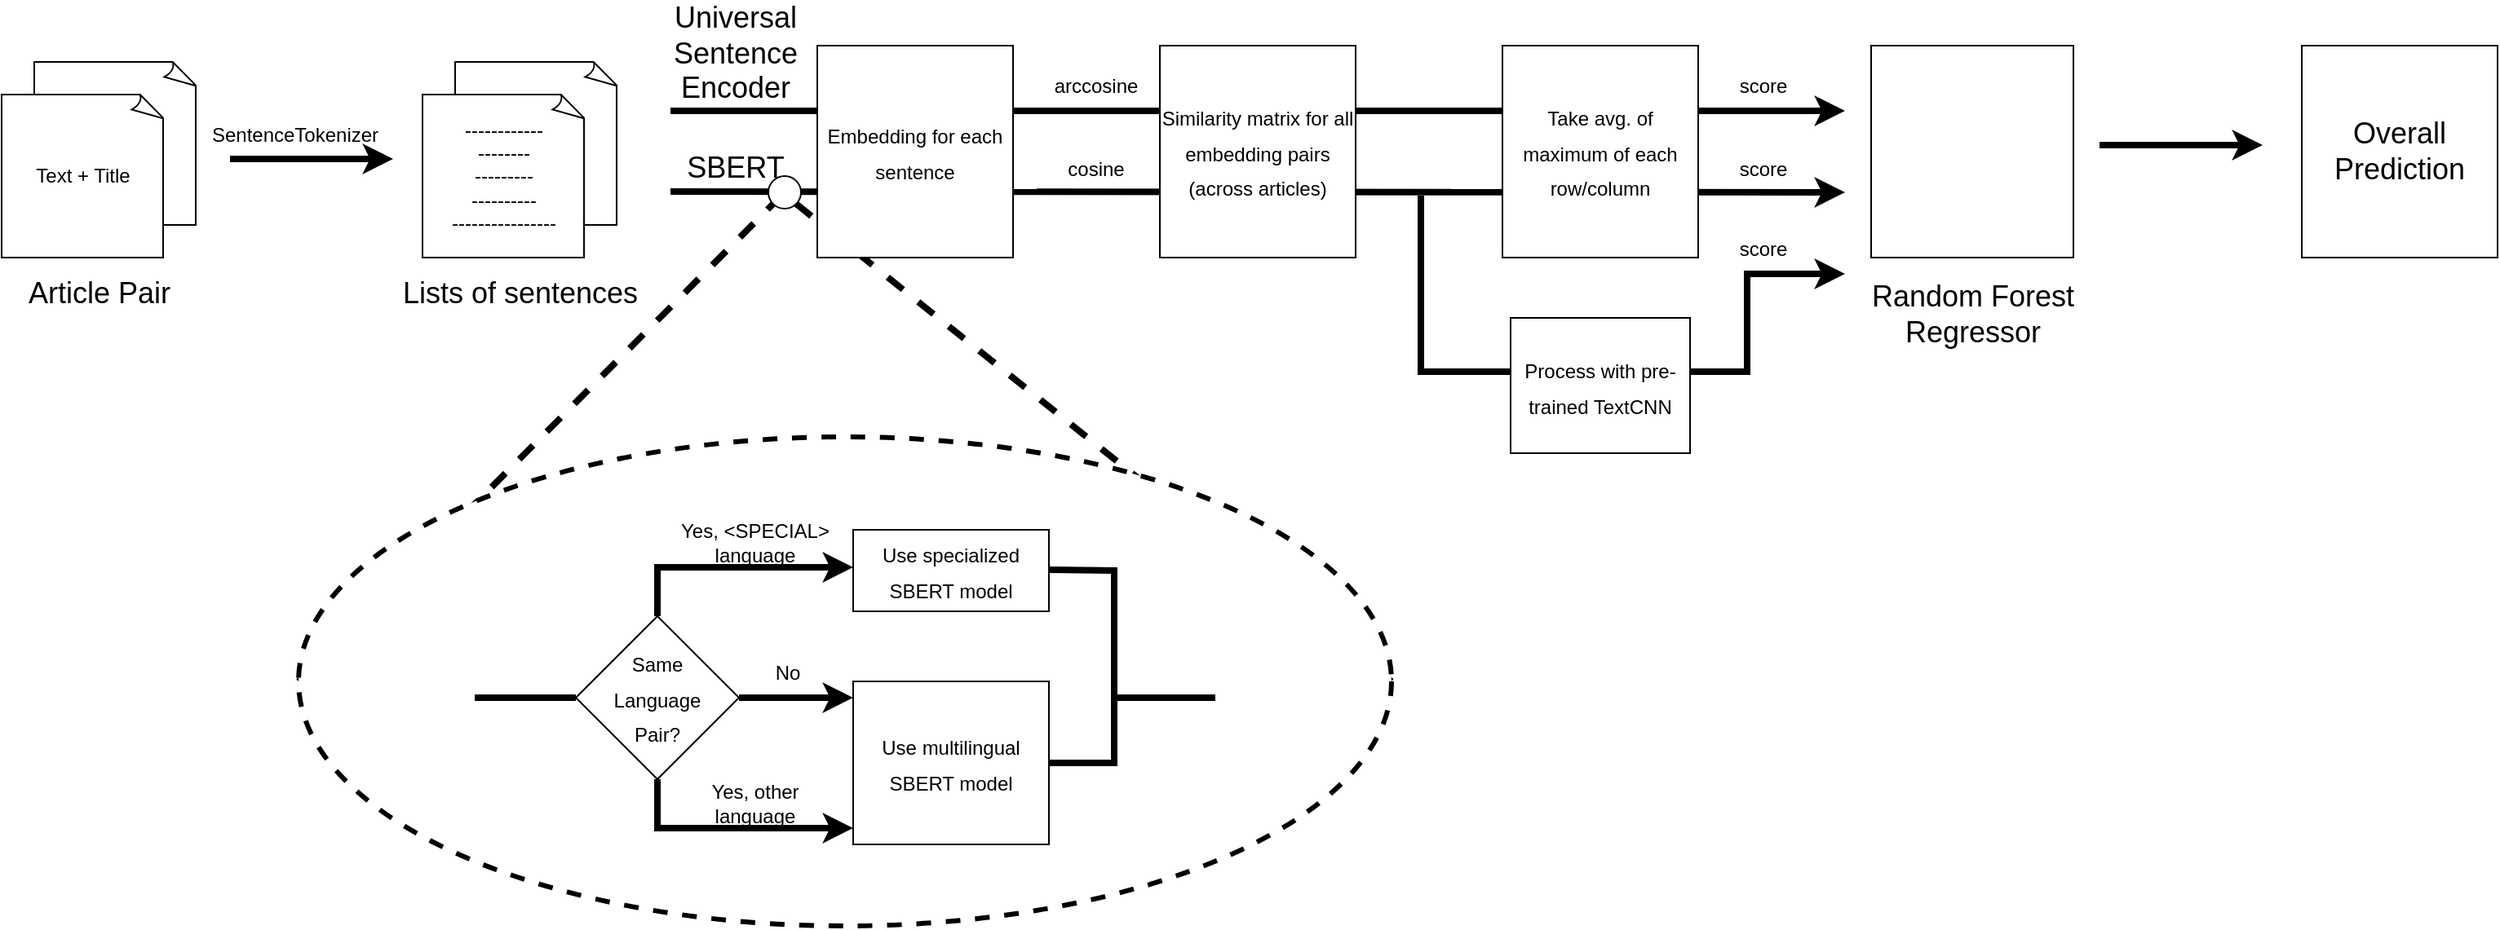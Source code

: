 <mxfile version="16.2.4" type="device"><diagram id="3jyoV97WBtWP8h8tmBDR" name="Page-1"><mxGraphModel dx="1673" dy="846" grid="1" gridSize="10" guides="1" tooltips="1" connect="1" arrows="1" fold="1" page="1" pageScale="1" pageWidth="850" pageHeight="1100" math="0" shadow="0"><root><mxCell id="0"/><mxCell id="1" parent="0"/><mxCell id="McUhrwGR8XRt8bvhq0xG-64" value="" style="endArrow=none;html=1;rounded=0;fontSize=18;strokeWidth=4;entryX=1;entryY=1;entryDx=0;entryDy=0;exitX=1;exitY=0.5;exitDx=0;exitDy=0;dashed=1;fillColor=#fad9d5;strokeColor=#000000;" parent="1" source="McUhrwGR8XRt8bvhq0xG-62" target="McUhrwGR8XRt8bvhq0xG-60" edge="1"><mxGeometry width="50" height="50" relative="1" as="geometry"><mxPoint x="312" y="600" as="sourcePoint"/><mxPoint x="602.929" y="307.071" as="targetPoint"/></mxGeometry></mxCell><mxCell id="McUhrwGR8XRt8bvhq0xG-63" value="" style="endArrow=none;html=1;rounded=0;fontSize=18;strokeWidth=4;entryX=0;entryY=1;entryDx=0;entryDy=0;exitX=0;exitY=0.5;exitDx=0;exitDy=0;dashed=1;fillColor=#fad9d5;strokeColor=#000000;" parent="1" source="McUhrwGR8XRt8bvhq0xG-62" target="McUhrwGR8XRt8bvhq0xG-60" edge="1"><mxGeometry width="50" height="50" relative="1" as="geometry"><mxPoint x="538" y="367" as="sourcePoint"/><mxPoint x="600" y="367" as="targetPoint"/></mxGeometry></mxCell><mxCell id="McUhrwGR8XRt8bvhq0xG-62" value="" style="ellipse;whiteSpace=wrap;html=1;fontSize=12;strokeWidth=3;dashed=1;" parent="1" vertex="1"><mxGeometry x="302" y="440" width="670" height="300" as="geometry"/></mxCell><mxCell id="McUhrwGR8XRt8bvhq0xG-5" value="&lt;font style=&quot;font-size: 18px&quot;&gt;Article Pair&lt;/font&gt;" style="text;html=1;strokeColor=none;fillColor=none;align=center;verticalAlign=middle;whiteSpace=wrap;rounded=0;" parent="1" vertex="1"><mxGeometry x="125" y="337" width="110" height="30" as="geometry"/></mxCell><mxCell id="McUhrwGR8XRt8bvhq0xG-9" value="&lt;font style=&quot;font-size: 18px&quot;&gt;Lists of sentences&lt;/font&gt;" style="text;html=1;strokeColor=none;fillColor=none;align=center;verticalAlign=middle;whiteSpace=wrap;rounded=0;" parent="1" vertex="1"><mxGeometry x="353" y="337" width="170" height="30" as="geometry"/></mxCell><mxCell id="McUhrwGR8XRt8bvhq0xG-11" value="" style="group" parent="1" vertex="1" connectable="0"><mxGeometry x="120" y="210" width="120" height="120" as="geometry"/></mxCell><mxCell id="McUhrwGR8XRt8bvhq0xG-3" value="" style="whiteSpace=wrap;html=1;shape=mxgraph.basic.document" parent="McUhrwGR8XRt8bvhq0xG-11" vertex="1"><mxGeometry x="20" width="100" height="100" as="geometry"/></mxCell><mxCell id="McUhrwGR8XRt8bvhq0xG-4" value="Text + Title" style="whiteSpace=wrap;html=1;shape=mxgraph.basic.document" parent="McUhrwGR8XRt8bvhq0xG-11" vertex="1"><mxGeometry y="20" width="100" height="100" as="geometry"/></mxCell><mxCell id="McUhrwGR8XRt8bvhq0xG-12" value="" style="group" parent="1" vertex="1" connectable="0"><mxGeometry x="378" y="210" width="120" height="120" as="geometry"/></mxCell><mxCell id="McUhrwGR8XRt8bvhq0xG-7" value="" style="whiteSpace=wrap;html=1;shape=mxgraph.basic.document" parent="McUhrwGR8XRt8bvhq0xG-12" vertex="1"><mxGeometry x="20" width="100" height="100" as="geometry"/></mxCell><mxCell id="McUhrwGR8XRt8bvhq0xG-8" value="&lt;div&gt;------------&lt;/div&gt;&lt;div&gt;--------&lt;/div&gt;&lt;div&gt;---------&lt;/div&gt;&lt;div&gt;----------&lt;/div&gt;&lt;div&gt;----------------&lt;br&gt;&lt;/div&gt;" style="whiteSpace=wrap;html=1;shape=mxgraph.basic.document" parent="McUhrwGR8XRt8bvhq0xG-12" vertex="1"><mxGeometry y="20" width="100" height="100" as="geometry"/></mxCell><mxCell id="McUhrwGR8XRt8bvhq0xG-17" value="" style="endArrow=classic;html=1;rounded=0;fontSize=18;strokeWidth=4;" parent="1" edge="1"><mxGeometry width="50" height="50" relative="1" as="geometry"><mxPoint x="260" y="269.5" as="sourcePoint"/><mxPoint x="360" y="269.5" as="targetPoint"/></mxGeometry></mxCell><mxCell id="McUhrwGR8XRt8bvhq0xG-18" value="" style="endArrow=classic;html=1;rounded=0;fontSize=18;strokeWidth=4;" parent="1" edge="1"><mxGeometry width="50" height="50" relative="1" as="geometry"><mxPoint x="530" y="240" as="sourcePoint"/><mxPoint x="1250" y="240" as="targetPoint"/></mxGeometry></mxCell><mxCell id="McUhrwGR8XRt8bvhq0xG-19" value="" style="endArrow=classic;html=1;rounded=0;fontSize=18;strokeWidth=4;" parent="1" edge="1"><mxGeometry width="50" height="50" relative="1" as="geometry"><mxPoint x="530" y="289.5" as="sourcePoint"/><mxPoint x="1250" y="290" as="targetPoint"/></mxGeometry></mxCell><mxCell id="McUhrwGR8XRt8bvhq0xG-20" value="SBERT" style="text;html=1;strokeColor=none;fillColor=none;align=center;verticalAlign=middle;whiteSpace=wrap;rounded=0;fontSize=18;" parent="1" vertex="1"><mxGeometry x="540" y="260" width="60" height="30" as="geometry"/></mxCell><mxCell id="McUhrwGR8XRt8bvhq0xG-21" value="&lt;font style=&quot;font-size: 12px&quot;&gt;Embedding for each sentence&lt;/font&gt;" style="rounded=0;whiteSpace=wrap;html=1;fontSize=18;" parent="1" vertex="1"><mxGeometry x="620" y="200" width="120" height="130" as="geometry"/></mxCell><mxCell id="McUhrwGR8XRt8bvhq0xG-24" value="Universal Sentence Encoder" style="text;html=1;strokeColor=none;fillColor=none;align=center;verticalAlign=middle;whiteSpace=wrap;rounded=0;fontSize=18;" parent="1" vertex="1"><mxGeometry x="540" y="190" width="60" height="30" as="geometry"/></mxCell><mxCell id="McUhrwGR8XRt8bvhq0xG-25" value="arccosine" style="text;html=1;strokeColor=none;fillColor=none;align=center;verticalAlign=middle;whiteSpace=wrap;rounded=0;fontSize=12;" parent="1" vertex="1"><mxGeometry x="761" y="210" width="60" height="30" as="geometry"/></mxCell><mxCell id="McUhrwGR8XRt8bvhq0xG-26" value="cosine" style="text;html=1;strokeColor=none;fillColor=none;align=center;verticalAlign=middle;whiteSpace=wrap;rounded=0;fontSize=12;" parent="1" vertex="1"><mxGeometry x="761" y="261" width="60" height="30" as="geometry"/></mxCell><mxCell id="McUhrwGR8XRt8bvhq0xG-27" value="&lt;font style=&quot;font-size: 12px&quot;&gt;Similarity matrix for all embedding pairs (across articles) &lt;br&gt;&lt;/font&gt;" style="rounded=0;whiteSpace=wrap;html=1;fontSize=18;" parent="1" vertex="1"><mxGeometry x="830" y="200" width="120" height="130" as="geometry"/></mxCell><mxCell id="McUhrwGR8XRt8bvhq0xG-28" value="SentenceTokenizer" style="text;html=1;strokeColor=none;fillColor=none;align=center;verticalAlign=middle;whiteSpace=wrap;rounded=0;fontSize=12;" parent="1" vertex="1"><mxGeometry x="270" y="240" width="60" height="30" as="geometry"/></mxCell><mxCell id="McUhrwGR8XRt8bvhq0xG-29" value="&lt;font style=&quot;font-size: 12px&quot;&gt;Take avg. of maximum of each row/column&lt;font style=&quot;font-size: 12px&quot;&gt;&lt;br&gt;&lt;/font&gt;&lt;/font&gt;" style="rounded=0;whiteSpace=wrap;html=1;fontSize=18;" parent="1" vertex="1"><mxGeometry x="1040" y="200" width="120" height="130" as="geometry"/></mxCell><mxCell id="McUhrwGR8XRt8bvhq0xG-30" value="" style="endArrow=classic;html=1;rounded=0;fontSize=18;strokeWidth=4;fillColor=#fad9d5;strokeColor=#000000;" parent="1" edge="1"><mxGeometry width="50" height="50" relative="1" as="geometry"><mxPoint x="990" y="292" as="sourcePoint"/><mxPoint x="1250" y="340" as="targetPoint"/><Array as="points"><mxPoint x="990" y="400"/><mxPoint x="1190" y="400"/><mxPoint x="1190" y="340"/></Array></mxGeometry></mxCell><mxCell id="McUhrwGR8XRt8bvhq0xG-31" value="&lt;font style=&quot;font-size: 12px&quot;&gt;Process with pre-trained TextCNN&lt;font style=&quot;font-size: 12px&quot;&gt;&lt;font style=&quot;font-size: 12px&quot;&gt;&lt;br&gt;&lt;/font&gt;&lt;/font&gt;&lt;/font&gt;" style="rounded=0;whiteSpace=wrap;html=1;fontSize=18;" parent="1" vertex="1"><mxGeometry x="1045" y="367" width="110" height="83" as="geometry"/></mxCell><mxCell id="McUhrwGR8XRt8bvhq0xG-32" value="score" style="text;html=1;strokeColor=none;fillColor=none;align=center;verticalAlign=middle;whiteSpace=wrap;rounded=0;fontSize=12;" parent="1" vertex="1"><mxGeometry x="1170" y="210" width="60" height="30" as="geometry"/></mxCell><mxCell id="McUhrwGR8XRt8bvhq0xG-33" value="score" style="text;html=1;strokeColor=none;fillColor=none;align=center;verticalAlign=middle;whiteSpace=wrap;rounded=0;fontSize=12;" parent="1" vertex="1"><mxGeometry x="1170" y="261" width="60" height="30" as="geometry"/></mxCell><mxCell id="McUhrwGR8XRt8bvhq0xG-34" value="score" style="text;html=1;strokeColor=none;fillColor=none;align=center;verticalAlign=middle;whiteSpace=wrap;rounded=0;fontSize=12;" parent="1" vertex="1"><mxGeometry x="1170" y="310" width="60" height="30" as="geometry"/></mxCell><mxCell id="McUhrwGR8XRt8bvhq0xG-39" value="" style="group" parent="1" vertex="1" connectable="0"><mxGeometry x="1266" y="200" width="124" height="130" as="geometry"/></mxCell><mxCell id="McUhrwGR8XRt8bvhq0xG-35" value="" style="shape=image;html=1;verticalAlign=top;verticalLabelPosition=bottom;labelBackgroundColor=#ffffff;imageAspect=0;aspect=fixed;image=https://cdn1.iconfinder.com/data/icons/flat-christmas-icons-1/75/_tree-128.png;fontSize=12;" parent="McUhrwGR8XRt8bvhq0xG-39" vertex="1"><mxGeometry x="27" y="12" width="78" height="78" as="geometry"/></mxCell><mxCell id="McUhrwGR8XRt8bvhq0xG-36" value="" style="shape=image;html=1;verticalAlign=top;verticalLabelPosition=bottom;labelBackgroundColor=#ffffff;imageAspect=0;aspect=fixed;image=https://cdn1.iconfinder.com/data/icons/flat-christmas-icons-1/75/_tree-128.png;fontSize=12;" parent="McUhrwGR8XRt8bvhq0xG-39" vertex="1"><mxGeometry x="42" y="26" width="78" height="78" as="geometry"/></mxCell><mxCell id="McUhrwGR8XRt8bvhq0xG-37" value="" style="shape=image;html=1;verticalAlign=top;verticalLabelPosition=bottom;labelBackgroundColor=#ffffff;imageAspect=0;aspect=fixed;image=https://cdn1.iconfinder.com/data/icons/flat-christmas-icons-1/75/_tree-128.png;fontSize=12;" parent="McUhrwGR8XRt8bvhq0xG-39" vertex="1"><mxGeometry x="3" y="40" width="78" height="78" as="geometry"/></mxCell><mxCell id="McUhrwGR8XRt8bvhq0xG-38" value="" style="rounded=0;whiteSpace=wrap;html=1;fontSize=12;fillColor=none;" parent="McUhrwGR8XRt8bvhq0xG-39" vertex="1"><mxGeometry width="124" height="130" as="geometry"/></mxCell><mxCell id="McUhrwGR8XRt8bvhq0xG-40" value="&lt;font style=&quot;font-size: 18px&quot;&gt;Random Forest Regressor&lt;br&gt;&lt;/font&gt;" style="text;html=1;strokeColor=none;fillColor=none;align=center;verticalAlign=top;whiteSpace=wrap;rounded=0;" parent="1" vertex="1"><mxGeometry x="1260.5" y="337" width="135" height="80" as="geometry"/></mxCell><mxCell id="McUhrwGR8XRt8bvhq0xG-41" value="" style="endArrow=classic;html=1;rounded=0;fontSize=18;strokeWidth=4;" parent="1" edge="1"><mxGeometry width="50" height="50" relative="1" as="geometry"><mxPoint x="1406" y="261" as="sourcePoint"/><mxPoint x="1506" y="261" as="targetPoint"/></mxGeometry></mxCell><mxCell id="McUhrwGR8XRt8bvhq0xG-43" value="Overall Prediction&lt;font style=&quot;font-size: 12px&quot;&gt;&lt;font style=&quot;font-size: 12px&quot;&gt;&lt;br&gt;&lt;/font&gt;&lt;/font&gt;" style="rounded=0;whiteSpace=wrap;html=1;fontSize=18;" parent="1" vertex="1"><mxGeometry x="1530" y="200" width="120" height="130" as="geometry"/></mxCell><mxCell id="McUhrwGR8XRt8bvhq0xG-60" value="" style="ellipse;whiteSpace=wrap;html=1;aspect=fixed;fontSize=12;" parent="1" vertex="1"><mxGeometry x="590" y="280" width="20" height="20" as="geometry"/></mxCell><mxCell id="McUhrwGR8XRt8bvhq0xG-61" value="" style="group" parent="1" vertex="1" connectable="0"><mxGeometry x="410" y="490" width="454" height="200" as="geometry"/></mxCell><mxCell id="McUhrwGR8XRt8bvhq0xG-45" value="&lt;div&gt;&lt;font style=&quot;font-size: 12px&quot;&gt;Same &lt;br&gt;&lt;/font&gt;&lt;/div&gt;&lt;div&gt;&lt;font style=&quot;font-size: 12px&quot;&gt;Language &lt;br&gt;&lt;/font&gt;&lt;/div&gt;&lt;div&gt;&lt;font style=&quot;font-size: 12px&quot;&gt;Pair?&lt;/font&gt;&lt;/div&gt;" style="rhombus;whiteSpace=wrap;html=1;fontSize=18;" parent="McUhrwGR8XRt8bvhq0xG-61" vertex="1"><mxGeometry x="62" y="60" width="100" height="100" as="geometry"/></mxCell><mxCell id="McUhrwGR8XRt8bvhq0xG-46" value="" style="endArrow=none;html=1;rounded=0;fontSize=18;strokeWidth=4;entryX=0;entryY=0.5;entryDx=0;entryDy=0;" parent="McUhrwGR8XRt8bvhq0xG-61" target="McUhrwGR8XRt8bvhq0xG-45" edge="1"><mxGeometry width="50" height="50" relative="1" as="geometry"><mxPoint y="110" as="sourcePoint"/><mxPoint x="42" y="109.5" as="targetPoint"/></mxGeometry></mxCell><mxCell id="McUhrwGR8XRt8bvhq0xG-47" value="" style="endArrow=classic;html=1;rounded=0;fontSize=18;strokeWidth=4;exitX=0.5;exitY=0;exitDx=0;exitDy=0;" parent="McUhrwGR8XRt8bvhq0xG-61" source="McUhrwGR8XRt8bvhq0xG-45" edge="1"><mxGeometry width="50" height="50" relative="1" as="geometry"><mxPoint x="112" y="40" as="sourcePoint"/><mxPoint x="232" y="30" as="targetPoint"/><Array as="points"><mxPoint x="112" y="30"/></Array></mxGeometry></mxCell><mxCell id="McUhrwGR8XRt8bvhq0xG-48" value="" style="endArrow=classic;html=1;rounded=0;fontSize=18;strokeWidth=4;exitX=1;exitY=0.5;exitDx=0;exitDy=0;" parent="McUhrwGR8XRt8bvhq0xG-61" source="McUhrwGR8XRt8bvhq0xG-45" edge="1"><mxGeometry width="50" height="50" relative="1" as="geometry"><mxPoint x="252" y="100" as="sourcePoint"/><mxPoint x="232" y="110" as="targetPoint"/></mxGeometry></mxCell><mxCell id="McUhrwGR8XRt8bvhq0xG-49" value="" style="endArrow=classic;html=1;rounded=0;fontSize=18;strokeWidth=4;exitX=0.5;exitY=1;exitDx=0;exitDy=0;" parent="McUhrwGR8XRt8bvhq0xG-61" source="McUhrwGR8XRt8bvhq0xG-45" edge="1"><mxGeometry width="50" height="50" relative="1" as="geometry"><mxPoint x="112" y="280" as="sourcePoint"/><mxPoint x="232" y="190" as="targetPoint"/><Array as="points"><mxPoint x="112" y="190"/></Array></mxGeometry></mxCell><mxCell id="McUhrwGR8XRt8bvhq0xG-50" value="No" style="text;html=1;strokeColor=none;fillColor=none;align=center;verticalAlign=middle;whiteSpace=wrap;rounded=0;fontSize=12;" parent="McUhrwGR8XRt8bvhq0xG-61" vertex="1"><mxGeometry x="162" y="80" width="60" height="30" as="geometry"/></mxCell><mxCell id="McUhrwGR8XRt8bvhq0xG-51" value="Yes, &amp;lt;SPECIAL&amp;gt; language" style="text;html=1;strokeColor=none;fillColor=none;align=center;verticalAlign=middle;whiteSpace=wrap;rounded=0;fontSize=12;" parent="McUhrwGR8XRt8bvhq0xG-61" vertex="1"><mxGeometry x="102" width="140" height="30" as="geometry"/></mxCell><mxCell id="McUhrwGR8XRt8bvhq0xG-52" value="&lt;div&gt;Yes, other &lt;br&gt;&lt;/div&gt;&lt;div&gt;language&lt;/div&gt;" style="text;html=1;strokeColor=none;fillColor=none;align=center;verticalAlign=middle;whiteSpace=wrap;rounded=0;fontSize=12;" parent="McUhrwGR8XRt8bvhq0xG-61" vertex="1"><mxGeometry x="102" y="160" width="140" height="30" as="geometry"/></mxCell><mxCell id="McUhrwGR8XRt8bvhq0xG-56" value="&lt;font style=&quot;font-size: 12px&quot;&gt;Use multilingual SBERT model&lt;br&gt;&lt;/font&gt;" style="rounded=0;whiteSpace=wrap;html=1;fontSize=18;" parent="McUhrwGR8XRt8bvhq0xG-61" vertex="1"><mxGeometry x="232" y="100" width="120" height="100" as="geometry"/></mxCell><mxCell id="McUhrwGR8XRt8bvhq0xG-57" value="&lt;font style=&quot;font-size: 12px&quot;&gt;Use specialized SBERT model&lt;br&gt;&lt;/font&gt;" style="rounded=0;whiteSpace=wrap;html=1;fontSize=18;" parent="McUhrwGR8XRt8bvhq0xG-61" vertex="1"><mxGeometry x="232" y="7" width="120" height="50" as="geometry"/></mxCell><mxCell id="McUhrwGR8XRt8bvhq0xG-58" value="" style="endArrow=none;html=1;rounded=0;fontSize=18;strokeWidth=4;entryX=1;entryY=0.5;entryDx=0;entryDy=0;" parent="McUhrwGR8XRt8bvhq0xG-61" target="McUhrwGR8XRt8bvhq0xG-56" edge="1"><mxGeometry width="50" height="50" relative="1" as="geometry"><mxPoint x="352" y="31.5" as="sourcePoint"/><mxPoint x="392" y="160" as="targetPoint"/><Array as="points"><mxPoint x="392" y="32"/><mxPoint x="392" y="150"/></Array></mxGeometry></mxCell><mxCell id="McUhrwGR8XRt8bvhq0xG-59" value="" style="endArrow=none;html=1;rounded=0;fontSize=18;strokeWidth=4;entryX=0;entryY=0.5;entryDx=0;entryDy=0;" parent="McUhrwGR8XRt8bvhq0xG-61" edge="1"><mxGeometry width="50" height="50" relative="1" as="geometry"><mxPoint x="392" y="110" as="sourcePoint"/><mxPoint x="454" y="110" as="targetPoint"/></mxGeometry></mxCell></root></mxGraphModel></diagram></mxfile>